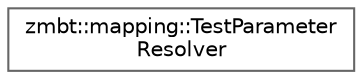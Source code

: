 digraph "Graphical Class Hierarchy"
{
 // LATEX_PDF_SIZE
  bgcolor="transparent";
  edge [fontname=Helvetica,fontsize=10,labelfontname=Helvetica,labelfontsize=10];
  node [fontname=Helvetica,fontsize=10,shape=box,height=0.2,width=0.4];
  rankdir="LR";
  Node0 [id="Node000000",label="zmbt::mapping::TestParameter\lResolver",height=0.2,width=0.4,color="grey40", fillcolor="white", style="filled",URL="$classzmbt_1_1mapping_1_1TestParameterResolver.html",tooltip="Test spec generator that handles parameter resolution."];
}
